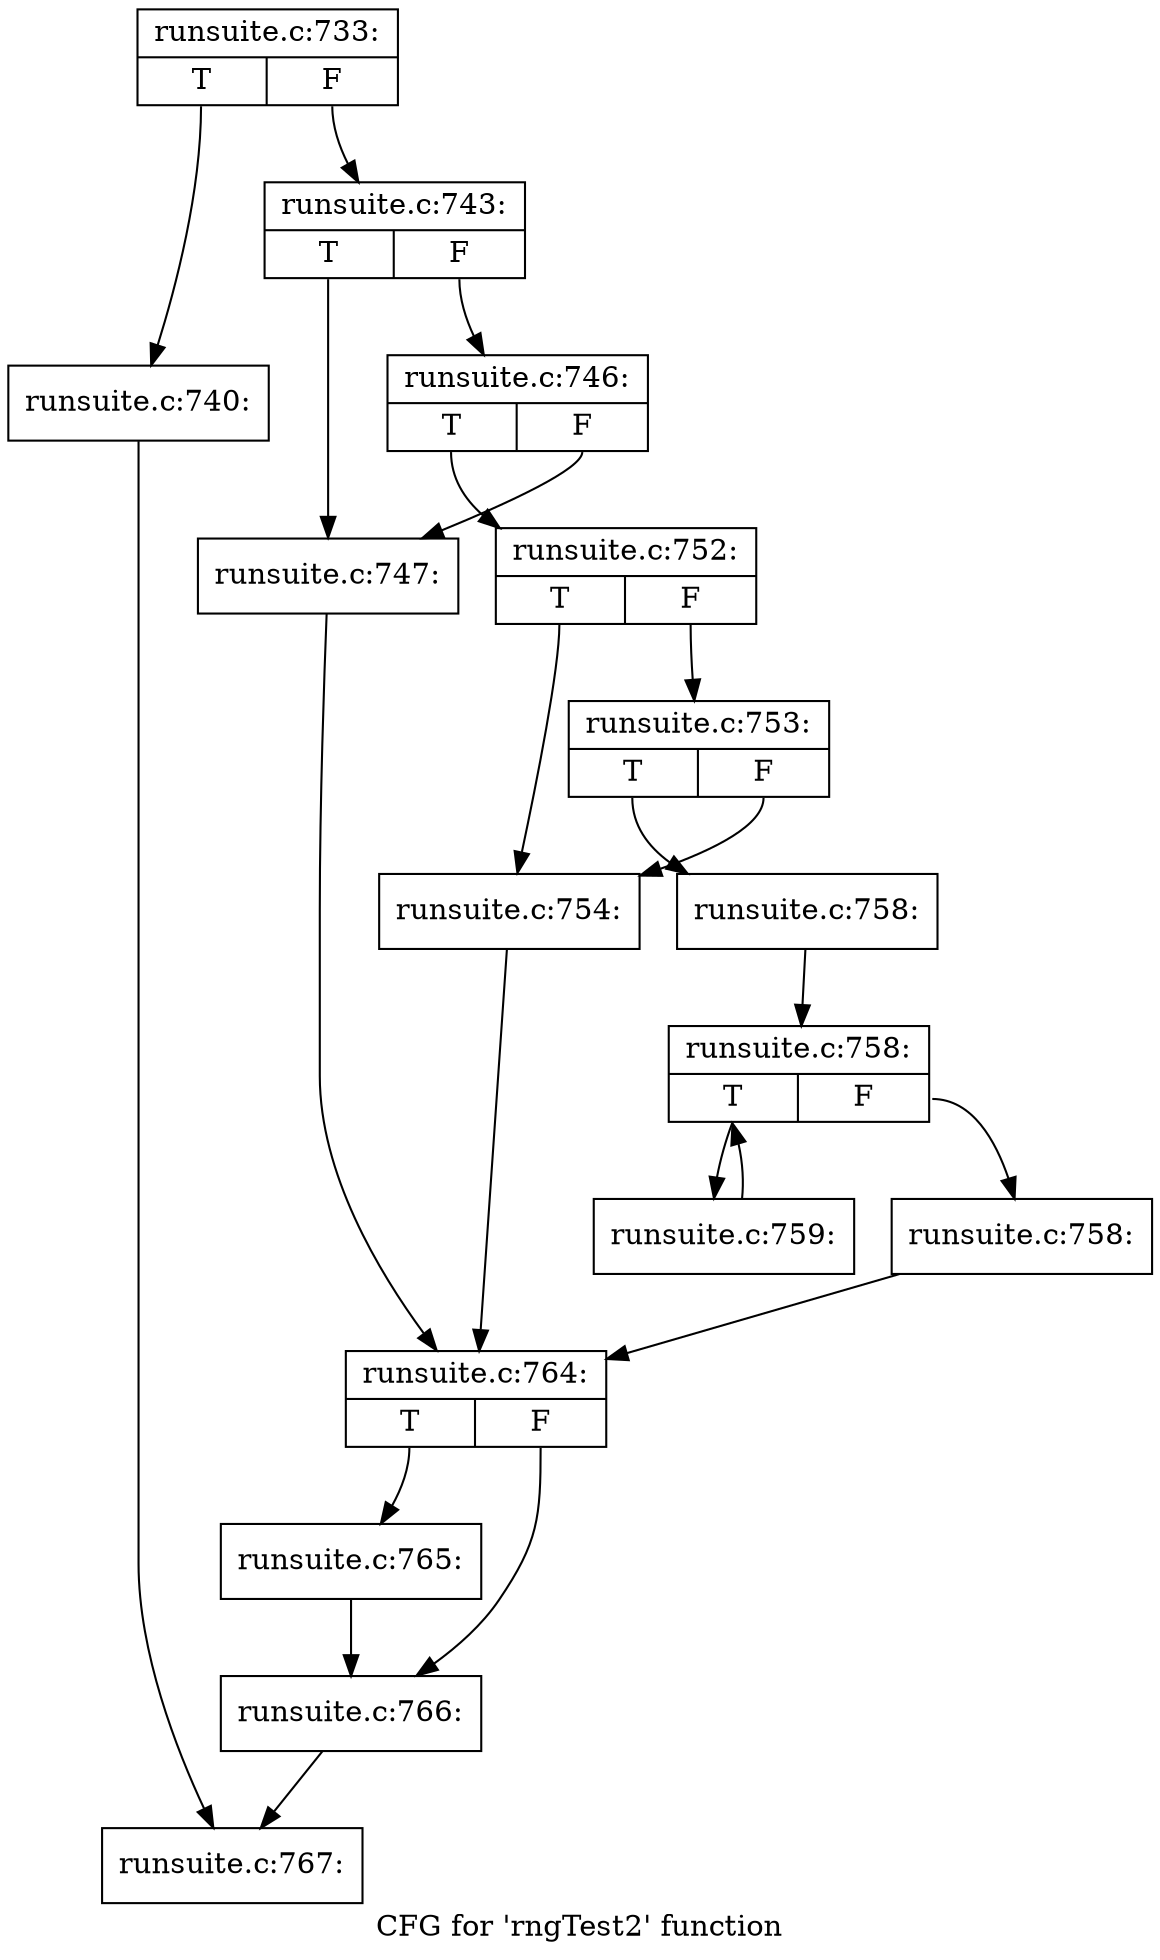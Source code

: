 digraph "CFG for 'rngTest2' function" {
	label="CFG for 'rngTest2' function";

	Node0x5755d70 [shape=record,label="{runsuite.c:733:|{<s0>T|<s1>F}}"];
	Node0x5755d70:s0 -> Node0x575e760;
	Node0x5755d70:s1 -> Node0x575e7b0;
	Node0x575e760 [shape=record,label="{runsuite.c:740:}"];
	Node0x575e760 -> Node0x5758680;
	Node0x575e7b0 [shape=record,label="{runsuite.c:743:|{<s0>T|<s1>F}}"];
	Node0x575e7b0:s0 -> Node0x575f440;
	Node0x575e7b0:s1 -> Node0x575f4e0;
	Node0x575f4e0 [shape=record,label="{runsuite.c:746:|{<s0>T|<s1>F}}"];
	Node0x575f4e0:s0 -> Node0x575f490;
	Node0x575f4e0:s1 -> Node0x575f440;
	Node0x575f440 [shape=record,label="{runsuite.c:747:}"];
	Node0x575f440 -> Node0x5760790;
	Node0x575f490 [shape=record,label="{runsuite.c:752:|{<s0>T|<s1>F}}"];
	Node0x575f490:s0 -> Node0x5760c10;
	Node0x575f490:s1 -> Node0x5760cb0;
	Node0x5760cb0 [shape=record,label="{runsuite.c:753:|{<s0>T|<s1>F}}"];
	Node0x5760cb0:s0 -> Node0x5760c60;
	Node0x5760cb0:s1 -> Node0x5760c10;
	Node0x5760c10 [shape=record,label="{runsuite.c:754:}"];
	Node0x5760c10 -> Node0x5760790;
	Node0x5760c60 [shape=record,label="{runsuite.c:758:}"];
	Node0x5760c60 -> Node0x57618a0;
	Node0x57618a0 [shape=record,label="{runsuite.c:758:|{<s0>T|<s1>F}}"];
	Node0x57618a0:s0 -> Node0x5761c90;
	Node0x57618a0:s1 -> Node0x5761ac0;
	Node0x5761c90 [shape=record,label="{runsuite.c:759:}"];
	Node0x5761c90 -> Node0x57618a0;
	Node0x5761ac0 [shape=record,label="{runsuite.c:758:}"];
	Node0x5761ac0 -> Node0x5760790;
	Node0x5760790 [shape=record,label="{runsuite.c:764:|{<s0>T|<s1>F}}"];
	Node0x5760790:s0 -> Node0x5762220;
	Node0x5760790:s1 -> Node0x5762270;
	Node0x5762220 [shape=record,label="{runsuite.c:765:}"];
	Node0x5762220 -> Node0x5762270;
	Node0x5762270 [shape=record,label="{runsuite.c:766:}"];
	Node0x5762270 -> Node0x5758680;
	Node0x5758680 [shape=record,label="{runsuite.c:767:}"];
}
